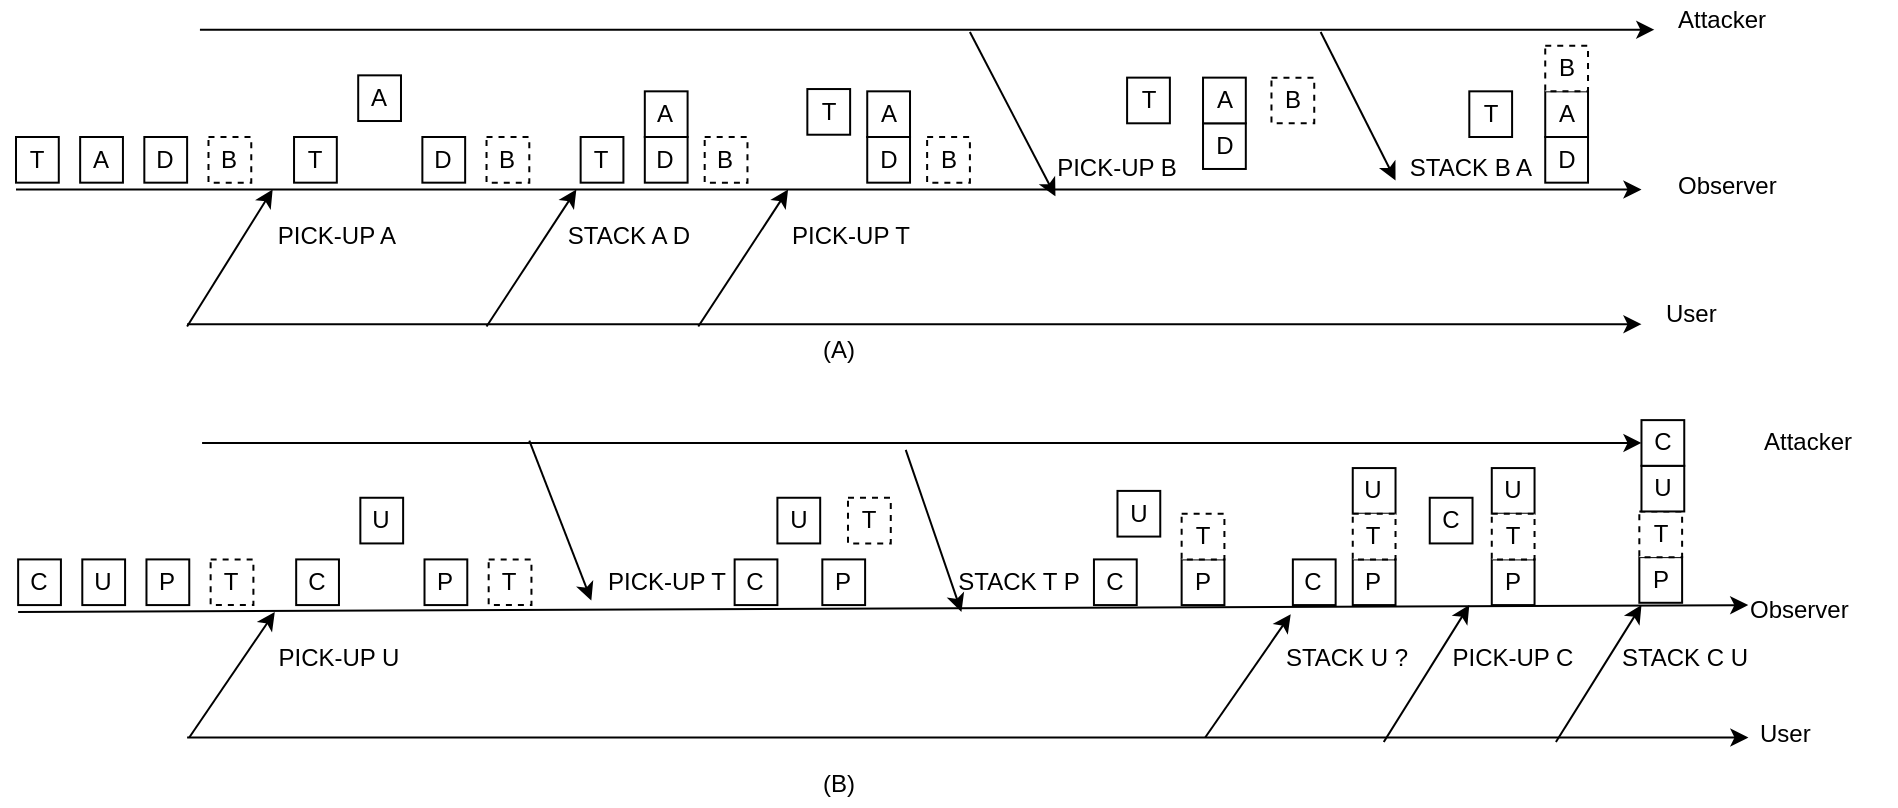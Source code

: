 <mxfile version="12.2.6" type="device" pages="1"><diagram id="br72sZaZoGmDic5G_rhF" name="Page-1"><mxGraphModel dx="1030" dy="762" grid="1" gridSize="10" guides="1" tooltips="1" connect="1" arrows="1" fold="1" page="1" pageScale="1" pageWidth="850" pageHeight="1100" math="0" shadow="0"><root><mxCell id="0"/><mxCell id="1" parent="0"/><mxCell id="8Rtdgh7bRThsxj3ri7_Z-1" value="" style="group" vertex="1" connectable="0" parent="1"><mxGeometry x="30" y="77" width="940" height="403" as="geometry"/></mxCell><mxCell id="YUmMyWeSKnKY5Y4lSeSt-125" value="T" style="rounded=0;whiteSpace=wrap;html=1;" parent="8Rtdgh7bRThsxj3ri7_Z-1" vertex="1"><mxGeometry y="68.499" width="21.388" height="22.833" as="geometry"/></mxCell><mxCell id="YUmMyWeSKnKY5Y4lSeSt-126" value="" style="endArrow=classic;html=1;" parent="8Rtdgh7bRThsxj3ri7_Z-1" edge="1"><mxGeometry width="50" height="50" relative="1" as="geometry"><mxPoint y="94.756" as="sourcePoint"/><mxPoint x="812.742" y="94.756" as="targetPoint"/></mxGeometry></mxCell><mxCell id="YUmMyWeSKnKY5Y4lSeSt-127" value="A" style="rounded=0;whiteSpace=wrap;html=1;" parent="8Rtdgh7bRThsxj3ri7_Z-1" vertex="1"><mxGeometry x="32.082" y="68.499" width="21.388" height="22.833" as="geometry"/></mxCell><mxCell id="YUmMyWeSKnKY5Y4lSeSt-128" value="D" style="rounded=0;whiteSpace=wrap;html=1;" parent="8Rtdgh7bRThsxj3ri7_Z-1" vertex="1"><mxGeometry x="64.164" y="68.499" width="21.388" height="22.833" as="geometry"/></mxCell><mxCell id="YUmMyWeSKnKY5Y4lSeSt-129" value="B" style="rounded=0;whiteSpace=wrap;html=1;dashed=1;" parent="8Rtdgh7bRThsxj3ri7_Z-1" vertex="1"><mxGeometry x="96.246" y="68.499" width="21.388" height="22.833" as="geometry"/></mxCell><mxCell id="YUmMyWeSKnKY5Y4lSeSt-132" value="Observer" style="text;html=1;resizable=0;points=[];autosize=1;align=left;verticalAlign=top;spacingTop=-4;" parent="8Rtdgh7bRThsxj3ri7_Z-1" vertex="1"><mxGeometry x="828.783" y="83.34" width="70" height="20" as="geometry"/></mxCell><mxCell id="YUmMyWeSKnKY5Y4lSeSt-133" value="" style="endArrow=classic;html=1;" parent="8Rtdgh7bRThsxj3ri7_Z-1" edge="1"><mxGeometry width="50" height="50" relative="1" as="geometry"><mxPoint x="85.552" y="162.113" as="sourcePoint"/><mxPoint x="812.742" y="162.113" as="targetPoint"/></mxGeometry></mxCell><mxCell id="YUmMyWeSKnKY5Y4lSeSt-134" value="User" style="text;html=1;resizable=0;points=[];autosize=1;align=left;verticalAlign=top;spacingTop=-4;" parent="8Rtdgh7bRThsxj3ri7_Z-1" vertex="1"><mxGeometry x="823.436" y="147.272" width="40" height="20" as="geometry"/></mxCell><mxCell id="YUmMyWeSKnKY5Y4lSeSt-135" value="Attacker" style="text;html=1;resizable=0;points=[];autosize=1;align=left;verticalAlign=top;spacingTop=-4;" parent="8Rtdgh7bRThsxj3ri7_Z-1" vertex="1"><mxGeometry x="828.783" width="60" height="20" as="geometry"/></mxCell><mxCell id="YUmMyWeSKnKY5Y4lSeSt-136" value="" style="endArrow=classic;html=1;" parent="8Rtdgh7bRThsxj3ri7_Z-1" edge="1"><mxGeometry width="50" height="50" relative="1" as="geometry"><mxPoint x="85.552" y="163.255" as="sourcePoint"/><mxPoint x="128.328" y="94.756" as="targetPoint"/></mxGeometry></mxCell><mxCell id="YUmMyWeSKnKY5Y4lSeSt-138" value="PICK-UP A" style="text;html=1;strokeColor=none;fillColor=none;align=center;verticalAlign=middle;whiteSpace=wrap;rounded=0;dashed=1;" parent="8Rtdgh7bRThsxj3ri7_Z-1" vertex="1"><mxGeometry x="122.981" y="106.173" width="74.858" height="22.833" as="geometry"/></mxCell><mxCell id="YUmMyWeSKnKY5Y4lSeSt-139" value="T" style="rounded=0;whiteSpace=wrap;html=1;" parent="8Rtdgh7bRThsxj3ri7_Z-1" vertex="1"><mxGeometry x="139.022" y="68.499" width="21.388" height="22.833" as="geometry"/></mxCell><mxCell id="YUmMyWeSKnKY5Y4lSeSt-140" value="A" style="rounded=0;whiteSpace=wrap;html=1;" parent="8Rtdgh7bRThsxj3ri7_Z-1" vertex="1"><mxGeometry x="171.104" y="37.674" width="21.388" height="22.833" as="geometry"/></mxCell><mxCell id="YUmMyWeSKnKY5Y4lSeSt-141" value="D" style="rounded=0;whiteSpace=wrap;html=1;" parent="8Rtdgh7bRThsxj3ri7_Z-1" vertex="1"><mxGeometry x="203.185" y="68.499" width="21.388" height="22.833" as="geometry"/></mxCell><mxCell id="YUmMyWeSKnKY5Y4lSeSt-142" value="B" style="rounded=0;whiteSpace=wrap;html=1;dashed=1;" parent="8Rtdgh7bRThsxj3ri7_Z-1" vertex="1"><mxGeometry x="235.267" y="68.499" width="21.388" height="22.833" as="geometry"/></mxCell><mxCell id="YUmMyWeSKnKY5Y4lSeSt-143" value="" style="endArrow=classic;html=1;" parent="8Rtdgh7bRThsxj3ri7_Z-1" edge="1"><mxGeometry width="50" height="50" relative="1" as="geometry"><mxPoint x="235.267" y="163.255" as="sourcePoint"/><mxPoint x="280.182" y="94.756" as="targetPoint"/></mxGeometry></mxCell><mxCell id="YUmMyWeSKnKY5Y4lSeSt-144" value="STACK A D" style="text;html=1;strokeColor=none;fillColor=none;align=center;verticalAlign=middle;whiteSpace=wrap;rounded=0;dashed=1;" parent="8Rtdgh7bRThsxj3ri7_Z-1" vertex="1"><mxGeometry x="269.488" y="106.173" width="74.858" height="22.833" as="geometry"/></mxCell><mxCell id="YUmMyWeSKnKY5Y4lSeSt-145" value="T" style="rounded=0;whiteSpace=wrap;html=1;" parent="8Rtdgh7bRThsxj3ri7_Z-1" vertex="1"><mxGeometry x="282.321" y="68.499" width="21.388" height="22.833" as="geometry"/></mxCell><mxCell id="YUmMyWeSKnKY5Y4lSeSt-146" value="D" style="rounded=0;whiteSpace=wrap;html=1;" parent="8Rtdgh7bRThsxj3ri7_Z-1" vertex="1"><mxGeometry x="314.403" y="68.499" width="21.388" height="22.833" as="geometry"/></mxCell><mxCell id="YUmMyWeSKnKY5Y4lSeSt-147" value="A" style="rounded=0;whiteSpace=wrap;html=1;" parent="8Rtdgh7bRThsxj3ri7_Z-1" vertex="1"><mxGeometry x="314.403" y="45.666" width="21.388" height="22.833" as="geometry"/></mxCell><mxCell id="YUmMyWeSKnKY5Y4lSeSt-148" value="B" style="rounded=0;whiteSpace=wrap;html=1;dashed=1;" parent="8Rtdgh7bRThsxj3ri7_Z-1" vertex="1"><mxGeometry x="344.346" y="68.499" width="21.388" height="22.833" as="geometry"/></mxCell><mxCell id="YUmMyWeSKnKY5Y4lSeSt-154" value="D" style="rounded=0;whiteSpace=wrap;html=1;" parent="8Rtdgh7bRThsxj3ri7_Z-1" vertex="1"><mxGeometry x="425.62" y="68.499" width="21.388" height="22.833" as="geometry"/></mxCell><mxCell id="YUmMyWeSKnKY5Y4lSeSt-155" value="A" style="rounded=0;whiteSpace=wrap;html=1;" parent="8Rtdgh7bRThsxj3ri7_Z-1" vertex="1"><mxGeometry x="425.62" y="45.666" width="21.388" height="22.833" as="geometry"/></mxCell><mxCell id="YUmMyWeSKnKY5Y4lSeSt-156" value="B" style="rounded=0;whiteSpace=wrap;html=1;dashed=1;" parent="8Rtdgh7bRThsxj3ri7_Z-1" vertex="1"><mxGeometry x="455.563" y="68.499" width="21.388" height="22.833" as="geometry"/></mxCell><mxCell id="YUmMyWeSKnKY5Y4lSeSt-157" value="" style="endArrow=classic;html=1;" parent="8Rtdgh7bRThsxj3ri7_Z-1" edge="1"><mxGeometry width="50" height="50" relative="1" as="geometry"><mxPoint x="341.138" y="163.255" as="sourcePoint"/><mxPoint x="386.052" y="94.756" as="targetPoint"/></mxGeometry></mxCell><mxCell id="YUmMyWeSKnKY5Y4lSeSt-158" value="PICK-UP T" style="text;html=1;strokeColor=none;fillColor=none;align=center;verticalAlign=middle;whiteSpace=wrap;rounded=0;dashed=1;" parent="8Rtdgh7bRThsxj3ri7_Z-1" vertex="1"><mxGeometry x="379.636" y="106.173" width="74.858" height="22.833" as="geometry"/></mxCell><mxCell id="YUmMyWeSKnKY5Y4lSeSt-159" value="" style="endArrow=classic;html=1;" parent="8Rtdgh7bRThsxj3ri7_Z-1" edge="1"><mxGeometry width="50" height="50" relative="1" as="geometry"><mxPoint x="476.951" y="15.983" as="sourcePoint"/><mxPoint x="519.727" y="98.181" as="targetPoint"/></mxGeometry></mxCell><mxCell id="YUmMyWeSKnKY5Y4lSeSt-160" value="T" style="rounded=0;whiteSpace=wrap;html=1;" parent="8Rtdgh7bRThsxj3ri7_Z-1" vertex="1"><mxGeometry x="555.552" y="38.816" width="21.388" height="22.833" as="geometry"/></mxCell><mxCell id="YUmMyWeSKnKY5Y4lSeSt-161" value="D" style="rounded=0;whiteSpace=wrap;html=1;" parent="8Rtdgh7bRThsxj3ri7_Z-1" vertex="1"><mxGeometry x="593.515" y="61.649" width="21.388" height="22.833" as="geometry"/></mxCell><mxCell id="YUmMyWeSKnKY5Y4lSeSt-162" value="A" style="rounded=0;whiteSpace=wrap;html=1;" parent="8Rtdgh7bRThsxj3ri7_Z-1" vertex="1"><mxGeometry x="593.515" y="38.816" width="21.388" height="22.833" as="geometry"/></mxCell><mxCell id="YUmMyWeSKnKY5Y4lSeSt-163" value="B" style="rounded=0;whiteSpace=wrap;html=1;dashed=1;" parent="8Rtdgh7bRThsxj3ri7_Z-1" vertex="1"><mxGeometry x="627.736" y="38.816" width="21.388" height="22.833" as="geometry"/></mxCell><mxCell id="YUmMyWeSKnKY5Y4lSeSt-164" value="PICK-UP B" style="text;html=1;strokeColor=none;fillColor=none;align=center;verticalAlign=middle;whiteSpace=wrap;rounded=0;dashed=1;" parent="8Rtdgh7bRThsxj3ri7_Z-1" vertex="1"><mxGeometry x="513.311" y="73.065" width="74.858" height="22.833" as="geometry"/></mxCell><mxCell id="YUmMyWeSKnKY5Y4lSeSt-165" value="T" style="rounded=0;whiteSpace=wrap;html=1;" parent="8Rtdgh7bRThsxj3ri7_Z-1" vertex="1"><mxGeometry x="395.677" y="44.524" width="21.388" height="22.833" as="geometry"/></mxCell><mxCell id="YUmMyWeSKnKY5Y4lSeSt-166" value="T" style="rounded=0;whiteSpace=wrap;html=1;" parent="8Rtdgh7bRThsxj3ri7_Z-1" vertex="1"><mxGeometry x="726.655" y="45.666" width="21.388" height="22.833" as="geometry"/></mxCell><mxCell id="YUmMyWeSKnKY5Y4lSeSt-167" value="D" style="rounded=0;whiteSpace=wrap;html=1;" parent="8Rtdgh7bRThsxj3ri7_Z-1" vertex="1"><mxGeometry x="764.619" y="68.499" width="21.388" height="22.833" as="geometry"/></mxCell><mxCell id="YUmMyWeSKnKY5Y4lSeSt-168" value="A" style="rounded=0;whiteSpace=wrap;html=1;" parent="8Rtdgh7bRThsxj3ri7_Z-1" vertex="1"><mxGeometry x="764.619" y="45.666" width="21.388" height="22.833" as="geometry"/></mxCell><mxCell id="YUmMyWeSKnKY5Y4lSeSt-169" value="B" style="rounded=0;whiteSpace=wrap;html=1;dashed=1;" parent="8Rtdgh7bRThsxj3ri7_Z-1" vertex="1"><mxGeometry x="764.619" y="22.833" width="21.388" height="22.833" as="geometry"/></mxCell><mxCell id="YUmMyWeSKnKY5Y4lSeSt-172" value="" style="endArrow=classic;html=1;" parent="8Rtdgh7bRThsxj3ri7_Z-1" edge="1"><mxGeometry width="50" height="50" relative="1" as="geometry"><mxPoint x="91.968" y="14.841" as="sourcePoint"/><mxPoint x="819.158" y="14.841" as="targetPoint"/></mxGeometry></mxCell><mxCell id="YUmMyWeSKnKY5Y4lSeSt-173" value="" style="endArrow=classic;html=1;entryX=0;entryY=0.75;entryDx=0;entryDy=0;" parent="8Rtdgh7bRThsxj3ri7_Z-1" edge="1" target="YUmMyWeSKnKY5Y4lSeSt-174"><mxGeometry width="50" height="50" relative="1" as="geometry"><mxPoint x="652.332" y="15.983" as="sourcePoint"/><mxPoint x="661.957" y="97.04" as="targetPoint"/></mxGeometry></mxCell><mxCell id="YUmMyWeSKnKY5Y4lSeSt-174" value="STACK B A" style="text;html=1;strokeColor=none;fillColor=none;align=center;verticalAlign=middle;whiteSpace=wrap;rounded=0;dashed=1;" parent="8Rtdgh7bRThsxj3ri7_Z-1" vertex="1"><mxGeometry x="689.761" y="73.065" width="74.858" height="22.833" as="geometry"/></mxCell><mxCell id="YUmMyWeSKnKY5Y4lSeSt-176" value="C" style="rounded=0;whiteSpace=wrap;html=1;" parent="8Rtdgh7bRThsxj3ri7_Z-1" vertex="1"><mxGeometry x="1.069" y="279.703" width="21.388" height="22.833" as="geometry"/></mxCell><mxCell id="YUmMyWeSKnKY5Y4lSeSt-177" value="" style="endArrow=classic;html=1;entryX=0.014;entryY=0.4;entryDx=0;entryDy=0;entryPerimeter=0;" parent="8Rtdgh7bRThsxj3ri7_Z-1" target="YUmMyWeSKnKY5Y4lSeSt-256" edge="1"><mxGeometry width="50" height="50" relative="1" as="geometry"><mxPoint x="1.069" y="305.96" as="sourcePoint"/><mxPoint x="813.811" y="305.96" as="targetPoint"/></mxGeometry></mxCell><mxCell id="YUmMyWeSKnKY5Y4lSeSt-178" value="U" style="rounded=0;whiteSpace=wrap;html=1;" parent="8Rtdgh7bRThsxj3ri7_Z-1" vertex="1"><mxGeometry x="33.151" y="279.703" width="21.388" height="22.833" as="geometry"/></mxCell><mxCell id="YUmMyWeSKnKY5Y4lSeSt-179" value="P" style="rounded=0;whiteSpace=wrap;html=1;" parent="8Rtdgh7bRThsxj3ri7_Z-1" vertex="1"><mxGeometry x="65.233" y="279.703" width="21.388" height="22.833" as="geometry"/></mxCell><mxCell id="YUmMyWeSKnKY5Y4lSeSt-180" value="T" style="rounded=0;whiteSpace=wrap;html=1;dashed=1;" parent="8Rtdgh7bRThsxj3ri7_Z-1" vertex="1"><mxGeometry x="97.315" y="279.703" width="21.388" height="22.833" as="geometry"/></mxCell><mxCell id="YUmMyWeSKnKY5Y4lSeSt-181" value="" style="endArrow=classic;html=1;" parent="8Rtdgh7bRThsxj3ri7_Z-1" edge="1"><mxGeometry width="50" height="50" relative="1" as="geometry"><mxPoint x="85.552" y="368.751" as="sourcePoint"/><mxPoint x="866.212" y="368.751" as="targetPoint"/></mxGeometry></mxCell><mxCell id="YUmMyWeSKnKY5Y4lSeSt-182" value="User" style="text;html=1;resizable=0;points=[];autosize=1;align=left;verticalAlign=top;spacingTop=-4;" parent="8Rtdgh7bRThsxj3ri7_Z-1" vertex="1"><mxGeometry x="870.489" y="357.334" width="40" height="20" as="geometry"/></mxCell><mxCell id="YUmMyWeSKnKY5Y4lSeSt-183" value="Attacker" style="text;html=1;resizable=0;points=[];autosize=1;align=left;verticalAlign=top;spacingTop=-4;" parent="8Rtdgh7bRThsxj3ri7_Z-1" vertex="1"><mxGeometry x="871.559" y="211.204" width="60" height="20" as="geometry"/></mxCell><mxCell id="YUmMyWeSKnKY5Y4lSeSt-184" value="" style="endArrow=classic;html=1;" parent="8Rtdgh7bRThsxj3ri7_Z-1" edge="1"><mxGeometry width="50" height="50" relative="1" as="geometry"><mxPoint x="86.621" y="368.751" as="sourcePoint"/><mxPoint x="129.397" y="305.96" as="targetPoint"/></mxGeometry></mxCell><mxCell id="YUmMyWeSKnKY5Y4lSeSt-185" value="PICK-UP U" style="text;html=1;strokeColor=none;fillColor=none;align=center;verticalAlign=middle;whiteSpace=wrap;rounded=0;dashed=1;" parent="8Rtdgh7bRThsxj3ri7_Z-1" vertex="1"><mxGeometry x="124.05" y="317.377" width="74.858" height="22.833" as="geometry"/></mxCell><mxCell id="YUmMyWeSKnKY5Y4lSeSt-186" value="C" style="rounded=0;whiteSpace=wrap;html=1;" parent="8Rtdgh7bRThsxj3ri7_Z-1" vertex="1"><mxGeometry x="140.091" y="279.703" width="21.388" height="22.833" as="geometry"/></mxCell><mxCell id="YUmMyWeSKnKY5Y4lSeSt-187" value="U" style="rounded=0;whiteSpace=wrap;html=1;" parent="8Rtdgh7bRThsxj3ri7_Z-1" vertex="1"><mxGeometry x="172.173" y="248.878" width="21.388" height="22.833" as="geometry"/></mxCell><mxCell id="YUmMyWeSKnKY5Y4lSeSt-188" value="P" style="rounded=0;whiteSpace=wrap;html=1;" parent="8Rtdgh7bRThsxj3ri7_Z-1" vertex="1"><mxGeometry x="204.255" y="279.703" width="21.388" height="22.833" as="geometry"/></mxCell><mxCell id="YUmMyWeSKnKY5Y4lSeSt-189" value="T" style="rounded=0;whiteSpace=wrap;html=1;dashed=1;" parent="8Rtdgh7bRThsxj3ri7_Z-1" vertex="1"><mxGeometry x="236.337" y="279.703" width="21.388" height="22.833" as="geometry"/></mxCell><mxCell id="YUmMyWeSKnKY5Y4lSeSt-191" value="PICK-UP T" style="text;html=1;strokeColor=none;fillColor=none;align=center;verticalAlign=middle;whiteSpace=wrap;rounded=0;dashed=1;" parent="8Rtdgh7bRThsxj3ri7_Z-1" vertex="1"><mxGeometry x="287.668" y="279.703" width="74.858" height="22.833" as="geometry"/></mxCell><mxCell id="YUmMyWeSKnKY5Y4lSeSt-192" value="C" style="rounded=0;whiteSpace=wrap;html=1;" parent="8Rtdgh7bRThsxj3ri7_Z-1" vertex="1"><mxGeometry x="359.317" y="279.703" width="21.388" height="22.833" as="geometry"/></mxCell><mxCell id="YUmMyWeSKnKY5Y4lSeSt-193" value="P" style="rounded=0;whiteSpace=wrap;html=1;" parent="8Rtdgh7bRThsxj3ri7_Z-1" vertex="1"><mxGeometry x="403.163" y="279.703" width="21.388" height="22.833" as="geometry"/></mxCell><mxCell id="YUmMyWeSKnKY5Y4lSeSt-194" value="U" style="rounded=0;whiteSpace=wrap;html=1;" parent="8Rtdgh7bRThsxj3ri7_Z-1" vertex="1"><mxGeometry x="380.705" y="248.878" width="21.388" height="22.833" as="geometry"/></mxCell><mxCell id="YUmMyWeSKnKY5Y4lSeSt-195" value="T" style="rounded=0;whiteSpace=wrap;html=1;dashed=1;" parent="8Rtdgh7bRThsxj3ri7_Z-1" vertex="1"><mxGeometry x="415.995" y="248.878" width="21.388" height="22.833" as="geometry"/></mxCell><mxCell id="YUmMyWeSKnKY5Y4lSeSt-215" value="(A)" style="text;html=1;strokeColor=none;fillColor=none;align=center;verticalAlign=middle;whiteSpace=wrap;rounded=0;dashed=1;" parent="8Rtdgh7bRThsxj3ri7_Z-1" vertex="1"><mxGeometry x="390.33" y="163.255" width="42.776" height="22.833" as="geometry"/></mxCell><mxCell id="YUmMyWeSKnKY5Y4lSeSt-255" value="(B)" style="text;html=1;strokeColor=none;fillColor=none;align=center;verticalAlign=middle;whiteSpace=wrap;rounded=0;dashed=1;" parent="8Rtdgh7bRThsxj3ri7_Z-1" vertex="1"><mxGeometry x="390.33" y="380.167" width="42.776" height="22.833" as="geometry"/></mxCell><mxCell id="YUmMyWeSKnKY5Y4lSeSt-256" value="Observer" style="text;html=1;resizable=0;points=[];autosize=1;align=left;verticalAlign=top;spacingTop=-4;" parent="8Rtdgh7bRThsxj3ri7_Z-1" vertex="1"><mxGeometry x="865.142" y="294.544" width="70" height="20" as="geometry"/></mxCell><mxCell id="YUmMyWeSKnKY5Y4lSeSt-257" value="" style="endArrow=classic;html=1;" parent="8Rtdgh7bRThsxj3ri7_Z-1" edge="1"><mxGeometry width="50" height="50" relative="1" as="geometry"><mxPoint x="256.655" y="220.337" as="sourcePoint"/><mxPoint x="287.668" y="300.252" as="targetPoint"/></mxGeometry></mxCell><mxCell id="YUmMyWeSKnKY5Y4lSeSt-261" value="STACK T P" style="text;html=1;strokeColor=none;fillColor=none;align=center;verticalAlign=middle;whiteSpace=wrap;rounded=0;dashed=1;" parent="8Rtdgh7bRThsxj3ri7_Z-1" vertex="1"><mxGeometry x="464.118" y="279.703" width="74.858" height="22.833" as="geometry"/></mxCell><mxCell id="YUmMyWeSKnKY5Y4lSeSt-262" value="C" style="rounded=0;whiteSpace=wrap;html=1;" parent="8Rtdgh7bRThsxj3ri7_Z-1" vertex="1"><mxGeometry x="538.976" y="279.703" width="21.388" height="22.833" as="geometry"/></mxCell><mxCell id="YUmMyWeSKnKY5Y4lSeSt-263" value="P" style="rounded=0;whiteSpace=wrap;html=1;" parent="8Rtdgh7bRThsxj3ri7_Z-1" vertex="1"><mxGeometry x="582.821" y="279.703" width="21.388" height="22.833" as="geometry"/></mxCell><mxCell id="YUmMyWeSKnKY5Y4lSeSt-264" value="U" style="rounded=0;whiteSpace=wrap;html=1;" parent="8Rtdgh7bRThsxj3ri7_Z-1" vertex="1"><mxGeometry x="550.739" y="245.453" width="21.388" height="22.833" as="geometry"/></mxCell><mxCell id="YUmMyWeSKnKY5Y4lSeSt-265" value="T" style="rounded=0;whiteSpace=wrap;html=1;dashed=1;" parent="8Rtdgh7bRThsxj3ri7_Z-1" vertex="1"><mxGeometry x="582.821" y="256.87" width="21.388" height="22.833" as="geometry"/></mxCell><mxCell id="YUmMyWeSKnKY5Y4lSeSt-267" value="" style="endArrow=classic;html=1;entryX=0.029;entryY=1.15;entryDx=0;entryDy=0;entryPerimeter=0;" parent="8Rtdgh7bRThsxj3ri7_Z-1" edge="1"><mxGeometry width="50" height="50" relative="1" as="geometry"><mxPoint x="444.869" y="224.904" as="sourcePoint"/><mxPoint x="472.706" y="305.96" as="targetPoint"/></mxGeometry></mxCell><mxCell id="YUmMyWeSKnKY5Y4lSeSt-268" value="C" style="rounded=0;whiteSpace=wrap;html=1;" parent="8Rtdgh7bRThsxj3ri7_Z-1" vertex="1"><mxGeometry x="638.43" y="279.703" width="21.388" height="22.833" as="geometry"/></mxCell><mxCell id="YUmMyWeSKnKY5Y4lSeSt-269" value="P" style="rounded=0;whiteSpace=wrap;html=1;" parent="8Rtdgh7bRThsxj3ri7_Z-1" vertex="1"><mxGeometry x="668.373" y="279.703" width="21.388" height="22.833" as="geometry"/></mxCell><mxCell id="YUmMyWeSKnKY5Y4lSeSt-270" value="U" style="rounded=0;whiteSpace=wrap;html=1;" parent="8Rtdgh7bRThsxj3ri7_Z-1" vertex="1"><mxGeometry x="668.373" y="234.037" width="21.388" height="22.833" as="geometry"/></mxCell><mxCell id="YUmMyWeSKnKY5Y4lSeSt-271" value="T" style="rounded=0;whiteSpace=wrap;html=1;dashed=1;" parent="8Rtdgh7bRThsxj3ri7_Z-1" vertex="1"><mxGeometry x="668.373" y="256.87" width="21.388" height="22.833" as="geometry"/></mxCell><mxCell id="YUmMyWeSKnKY5Y4lSeSt-273" value="" style="endArrow=classic;html=1;" parent="8Rtdgh7bRThsxj3ri7_Z-1" edge="1"><mxGeometry width="50" height="50" relative="1" as="geometry"><mxPoint x="594.585" y="368.751" as="sourcePoint"/><mxPoint x="637.361" y="307.102" as="targetPoint"/></mxGeometry></mxCell><mxCell id="YUmMyWeSKnKY5Y4lSeSt-274" value="STACK U ?" style="text;html=1;strokeColor=none;fillColor=none;align=center;verticalAlign=middle;whiteSpace=wrap;rounded=0;dashed=1;" parent="8Rtdgh7bRThsxj3ri7_Z-1" vertex="1"><mxGeometry x="627.736" y="317.377" width="74.858" height="22.833" as="geometry"/></mxCell><mxCell id="YUmMyWeSKnKY5Y4lSeSt-275" value="C" style="rounded=0;whiteSpace=wrap;html=1;" parent="8Rtdgh7bRThsxj3ri7_Z-1" vertex="1"><mxGeometry x="706.871" y="248.878" width="21.388" height="22.833" as="geometry"/></mxCell><mxCell id="YUmMyWeSKnKY5Y4lSeSt-276" value="P" style="rounded=0;whiteSpace=wrap;html=1;" parent="8Rtdgh7bRThsxj3ri7_Z-1" vertex="1"><mxGeometry x="737.884" y="279.703" width="21.388" height="22.833" as="geometry"/></mxCell><mxCell id="YUmMyWeSKnKY5Y4lSeSt-277" value="U" style="rounded=0;whiteSpace=wrap;html=1;" parent="8Rtdgh7bRThsxj3ri7_Z-1" vertex="1"><mxGeometry x="737.884" y="234.037" width="21.388" height="22.833" as="geometry"/></mxCell><mxCell id="YUmMyWeSKnKY5Y4lSeSt-278" value="T" style="rounded=0;whiteSpace=wrap;html=1;dashed=1;" parent="8Rtdgh7bRThsxj3ri7_Z-1" vertex="1"><mxGeometry x="737.884" y="256.87" width="21.388" height="22.833" as="geometry"/></mxCell><mxCell id="YUmMyWeSKnKY5Y4lSeSt-279" value="" style="endArrow=classic;html=1;" parent="8Rtdgh7bRThsxj3ri7_Z-1" edge="1"><mxGeometry width="50" height="50" relative="1" as="geometry"><mxPoint x="683.879" y="371.034" as="sourcePoint"/><mxPoint x="726.655" y="302.535" as="targetPoint"/></mxGeometry></mxCell><mxCell id="YUmMyWeSKnKY5Y4lSeSt-280" value="PICK-UP C" style="text;html=1;strokeColor=none;fillColor=none;align=center;verticalAlign=middle;whiteSpace=wrap;rounded=0;dashed=1;" parent="8Rtdgh7bRThsxj3ri7_Z-1" vertex="1"><mxGeometry x="711.149" y="317.377" width="74.858" height="22.833" as="geometry"/></mxCell><mxCell id="YUmMyWeSKnKY5Y4lSeSt-281" value="" style="endArrow=classic;html=1;" parent="8Rtdgh7bRThsxj3ri7_Z-1" edge="1"><mxGeometry width="50" height="50" relative="1" as="geometry"><mxPoint x="769.966" y="371.034" as="sourcePoint"/><mxPoint x="812.742" y="302.535" as="targetPoint"/></mxGeometry></mxCell><mxCell id="YUmMyWeSKnKY5Y4lSeSt-282" value="STACK C U" style="text;html=1;strokeColor=none;fillColor=none;align=center;verticalAlign=middle;whiteSpace=wrap;rounded=0;dashed=1;" parent="8Rtdgh7bRThsxj3ri7_Z-1" vertex="1"><mxGeometry x="796.701" y="317.377" width="74.858" height="22.833" as="geometry"/></mxCell><mxCell id="YUmMyWeSKnKY5Y4lSeSt-284" value="P" style="rounded=0;whiteSpace=wrap;html=1;" parent="8Rtdgh7bRThsxj3ri7_Z-1" vertex="1"><mxGeometry x="811.672" y="278.561" width="21.388" height="22.833" as="geometry"/></mxCell><mxCell id="YUmMyWeSKnKY5Y4lSeSt-285" value="T" style="rounded=0;whiteSpace=wrap;html=1;dashed=1;" parent="8Rtdgh7bRThsxj3ri7_Z-1" vertex="1"><mxGeometry x="811.672" y="255.728" width="21.388" height="22.833" as="geometry"/></mxCell><mxCell id="YUmMyWeSKnKY5Y4lSeSt-286" value="U" style="rounded=0;whiteSpace=wrap;html=1;" parent="8Rtdgh7bRThsxj3ri7_Z-1" vertex="1"><mxGeometry x="812.742" y="232.895" width="21.388" height="22.833" as="geometry"/></mxCell><mxCell id="YUmMyWeSKnKY5Y4lSeSt-283" value="C" style="rounded=0;whiteSpace=wrap;html=1;" parent="8Rtdgh7bRThsxj3ri7_Z-1" vertex="1"><mxGeometry x="812.742" y="210.062" width="21.388" height="22.833" as="geometry"/></mxCell><mxCell id="YUmMyWeSKnKY5Y4lSeSt-287" value="" style="endArrow=classic;html=1;" parent="8Rtdgh7bRThsxj3ri7_Z-1" target="YUmMyWeSKnKY5Y4lSeSt-283" edge="1"><mxGeometry width="50" height="50" relative="1" as="geometry"><mxPoint x="93.038" y="221.479" as="sourcePoint"/><mxPoint x="866.212" y="226.045" as="targetPoint"/></mxGeometry></mxCell></root></mxGraphModel></diagram></mxfile>